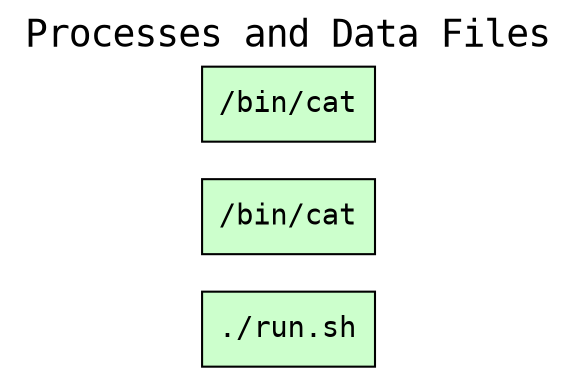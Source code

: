 
digraph wt_run {
rankdir=LR
fontname=Courier; fontsize=18; labelloc=t
label="Processes and Data Files"
node[shape=box style="filled" fillcolor="#CCFFCC" peripheries=1 fontname=Courier]
"exe:e1" [label="./run.sh"]
"exe:e2" [label="/bin/cat"]
"exe:e3" [label="/bin/cat"]
node[shape=box style="rounded,filled" fillcolor="#FFFFCC" peripheries=1 fontname=Helvetica]
}

